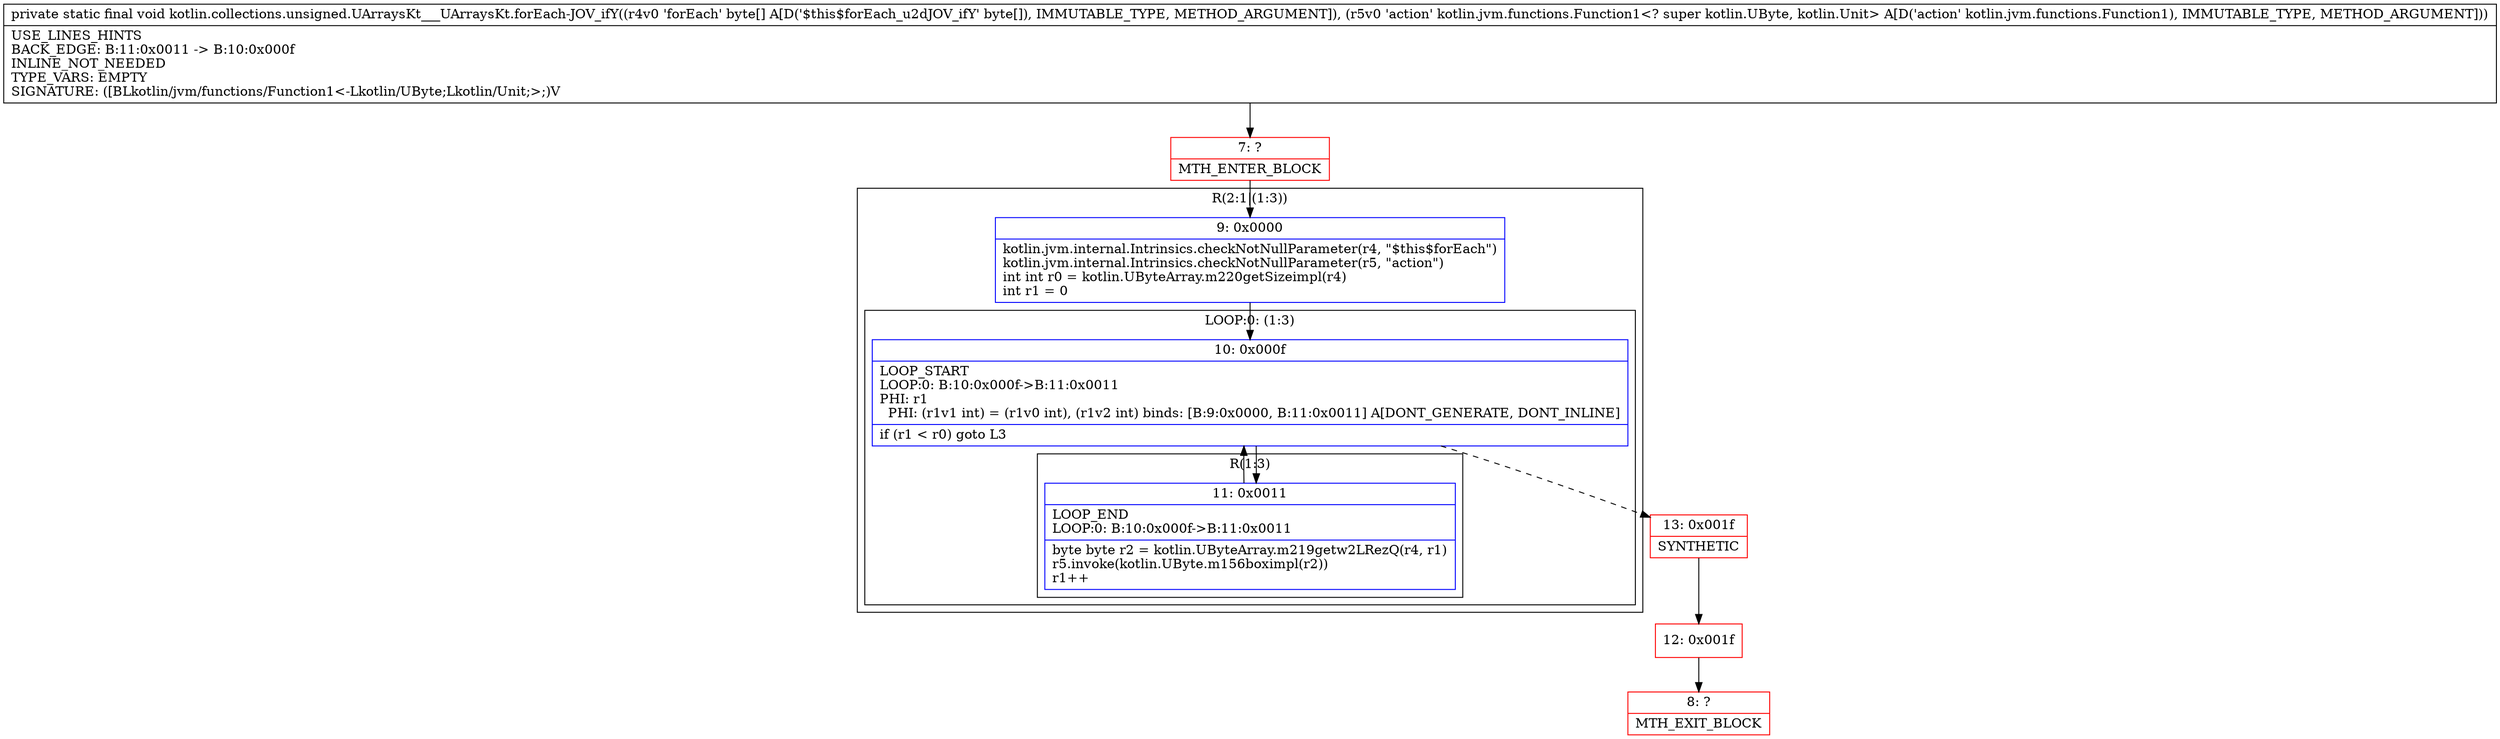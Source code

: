 digraph "CFG forkotlin.collections.unsigned.UArraysKt___UArraysKt.forEach\-JOV_ifY([BLkotlin\/jvm\/functions\/Function1;)V" {
subgraph cluster_Region_1579183398 {
label = "R(2:1|(1:3))";
node [shape=record,color=blue];
Node_9 [shape=record,label="{9\:\ 0x0000|kotlin.jvm.internal.Intrinsics.checkNotNullParameter(r4, \"$this$forEach\")\lkotlin.jvm.internal.Intrinsics.checkNotNullParameter(r5, \"action\")\lint int r0 = kotlin.UByteArray.m220getSizeimpl(r4)\lint r1 = 0\l}"];
subgraph cluster_LoopRegion_120086532 {
label = "LOOP:0: (1:3)";
node [shape=record,color=blue];
Node_10 [shape=record,label="{10\:\ 0x000f|LOOP_START\lLOOP:0: B:10:0x000f\-\>B:11:0x0011\lPHI: r1 \l  PHI: (r1v1 int) = (r1v0 int), (r1v2 int) binds: [B:9:0x0000, B:11:0x0011] A[DONT_GENERATE, DONT_INLINE]\l|if (r1 \< r0) goto L3\l}"];
subgraph cluster_Region_1461279742 {
label = "R(1:3)";
node [shape=record,color=blue];
Node_11 [shape=record,label="{11\:\ 0x0011|LOOP_END\lLOOP:0: B:10:0x000f\-\>B:11:0x0011\l|byte byte r2 = kotlin.UByteArray.m219getw2LRezQ(r4, r1)\lr5.invoke(kotlin.UByte.m156boximpl(r2))\lr1++\l}"];
}
}
}
Node_7 [shape=record,color=red,label="{7\:\ ?|MTH_ENTER_BLOCK\l}"];
Node_13 [shape=record,color=red,label="{13\:\ 0x001f|SYNTHETIC\l}"];
Node_12 [shape=record,color=red,label="{12\:\ 0x001f}"];
Node_8 [shape=record,color=red,label="{8\:\ ?|MTH_EXIT_BLOCK\l}"];
MethodNode[shape=record,label="{private static final void kotlin.collections.unsigned.UArraysKt___UArraysKt.forEach\-JOV_ifY((r4v0 'forEach' byte[] A[D('$this$forEach_u2dJOV_ifY' byte[]), IMMUTABLE_TYPE, METHOD_ARGUMENT]), (r5v0 'action' kotlin.jvm.functions.Function1\<? super kotlin.UByte, kotlin.Unit\> A[D('action' kotlin.jvm.functions.Function1), IMMUTABLE_TYPE, METHOD_ARGUMENT]))  | USE_LINES_HINTS\lBACK_EDGE: B:11:0x0011 \-\> B:10:0x000f\lINLINE_NOT_NEEDED\lTYPE_VARS: EMPTY\lSIGNATURE: ([BLkotlin\/jvm\/functions\/Function1\<\-Lkotlin\/UByte;Lkotlin\/Unit;\>;)V\l}"];
MethodNode -> Node_7;Node_9 -> Node_10;
Node_10 -> Node_11;
Node_10 -> Node_13[style=dashed];
Node_11 -> Node_10;
Node_7 -> Node_9;
Node_13 -> Node_12;
Node_12 -> Node_8;
}

